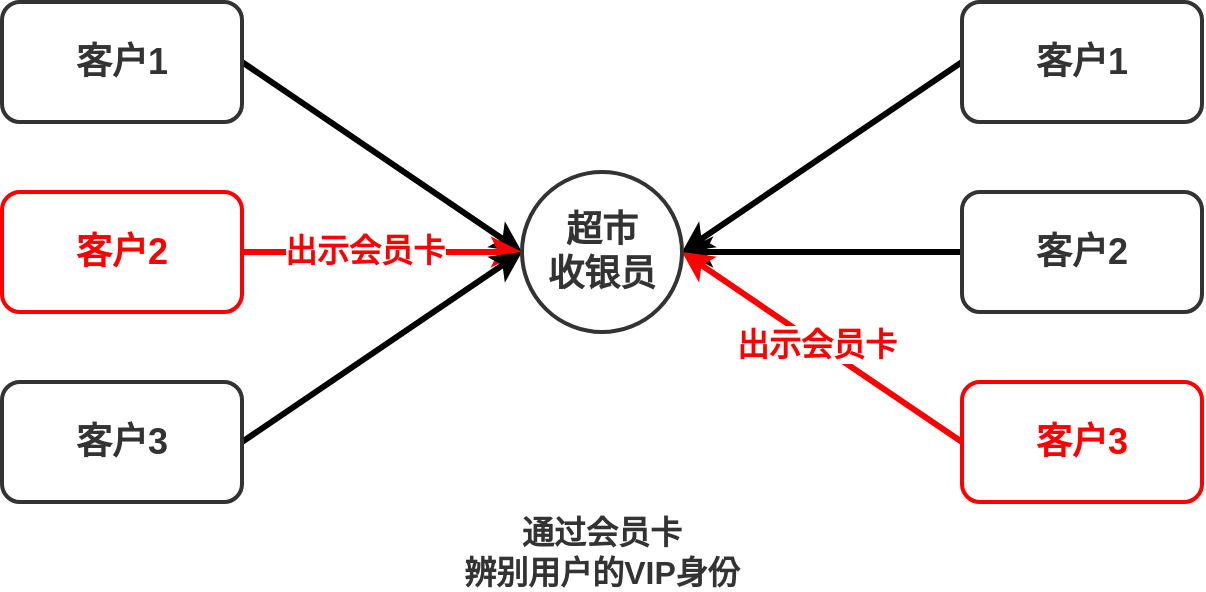<mxfile version="21.2.1" type="device">
  <diagram name="第 1 页" id="syCugjobdyrzji9kPTb7">
    <mxGraphModel dx="898" dy="579" grid="1" gridSize="10" guides="1" tooltips="1" connect="1" arrows="1" fold="1" page="1" pageScale="1" pageWidth="827" pageHeight="1169" math="0" shadow="0">
      <root>
        <mxCell id="0" />
        <mxCell id="1" parent="0" />
        <mxCell id="ZKAVJT-u_KZrbay16dLL-8" style="rounded=0;orthogonalLoop=1;jettySize=auto;html=1;exitX=1;exitY=0.5;exitDx=0;exitDy=0;entryX=0;entryY=0.5;entryDx=0;entryDy=0;strokeWidth=3;" parent="1" source="ZKAVJT-u_KZrbay16dLL-1" target="ZKAVJT-u_KZrbay16dLL-7" edge="1">
          <mxGeometry relative="1" as="geometry" />
        </mxCell>
        <mxCell id="ZKAVJT-u_KZrbay16dLL-1" value="&lt;b&gt;&lt;font color=&quot;#333333&quot; style=&quot;font-size: 18px;&quot;&gt;客户1&lt;/font&gt;&lt;/b&gt;" style="rounded=1;whiteSpace=wrap;html=1;strokeWidth=2;strokeColor=#333333;" parent="1" vertex="1">
          <mxGeometry x="200" y="200" width="120" height="60" as="geometry" />
        </mxCell>
        <mxCell id="ZKAVJT-u_KZrbay16dLL-9" style="edgeStyle=orthogonalEdgeStyle;rounded=0;orthogonalLoop=1;jettySize=auto;html=1;exitX=1;exitY=0.5;exitDx=0;exitDy=0;strokeWidth=3;strokeColor=#FF0000;" parent="1" source="ZKAVJT-u_KZrbay16dLL-2" edge="1">
          <mxGeometry relative="1" as="geometry">
            <mxPoint x="460" y="325" as="targetPoint" />
          </mxGeometry>
        </mxCell>
        <mxCell id="n6p81XY9Wlr8dNhEtsSk-1" value="&lt;b&gt;&lt;font color=&quot;#ff0000&quot; style=&quot;font-size: 16px;&quot;&gt;出示会员卡&lt;/font&gt;&lt;/b&gt;" style="edgeLabel;html=1;align=center;verticalAlign=middle;resizable=0;points=[];" vertex="1" connectable="0" parent="ZKAVJT-u_KZrbay16dLL-9">
          <mxGeometry x="-0.33" y="2" relative="1" as="geometry">
            <mxPoint x="14" y="1" as="offset" />
          </mxGeometry>
        </mxCell>
        <mxCell id="ZKAVJT-u_KZrbay16dLL-2" value="&lt;b&gt;&lt;font color=&quot;#ff0000&quot; style=&quot;font-size: 18px;&quot;&gt;客户2&lt;/font&gt;&lt;/b&gt;" style="rounded=1;whiteSpace=wrap;html=1;strokeWidth=2;strokeColor=#FF0000;" parent="1" vertex="1">
          <mxGeometry x="200" y="295" width="120" height="60" as="geometry" />
        </mxCell>
        <mxCell id="ZKAVJT-u_KZrbay16dLL-10" style="rounded=0;orthogonalLoop=1;jettySize=auto;html=1;exitX=1;exitY=0.5;exitDx=0;exitDy=0;entryX=0;entryY=0.5;entryDx=0;entryDy=0;strokeWidth=3;" parent="1" source="ZKAVJT-u_KZrbay16dLL-3" target="ZKAVJT-u_KZrbay16dLL-7" edge="1">
          <mxGeometry relative="1" as="geometry" />
        </mxCell>
        <mxCell id="ZKAVJT-u_KZrbay16dLL-3" value="&lt;b&gt;&lt;font color=&quot;#333333&quot; style=&quot;font-size: 18px;&quot;&gt;客户3&lt;/font&gt;&lt;/b&gt;" style="rounded=1;whiteSpace=wrap;html=1;strokeWidth=2;strokeColor=#333333;" parent="1" vertex="1">
          <mxGeometry x="200" y="390" width="120" height="60" as="geometry" />
        </mxCell>
        <mxCell id="ZKAVJT-u_KZrbay16dLL-11" style="rounded=0;orthogonalLoop=1;jettySize=auto;html=1;exitX=0;exitY=0.5;exitDx=0;exitDy=0;entryX=1;entryY=0.5;entryDx=0;entryDy=0;strokeWidth=3;" parent="1" source="ZKAVJT-u_KZrbay16dLL-4" target="ZKAVJT-u_KZrbay16dLL-7" edge="1">
          <mxGeometry relative="1" as="geometry" />
        </mxCell>
        <mxCell id="ZKAVJT-u_KZrbay16dLL-4" value="&lt;b&gt;&lt;font color=&quot;#333333&quot; style=&quot;font-size: 18px;&quot;&gt;客户1&lt;/font&gt;&lt;/b&gt;" style="rounded=1;whiteSpace=wrap;html=1;strokeWidth=2;strokeColor=#333333;" parent="1" vertex="1">
          <mxGeometry x="680" y="200" width="120" height="60" as="geometry" />
        </mxCell>
        <mxCell id="ZKAVJT-u_KZrbay16dLL-12" style="edgeStyle=orthogonalEdgeStyle;rounded=0;orthogonalLoop=1;jettySize=auto;html=1;exitX=0;exitY=0.5;exitDx=0;exitDy=0;strokeWidth=3;entryX=1;entryY=0.5;entryDx=0;entryDy=0;" parent="1" source="ZKAVJT-u_KZrbay16dLL-5" target="ZKAVJT-u_KZrbay16dLL-7" edge="1">
          <mxGeometry relative="1" as="geometry">
            <mxPoint x="540" y="325" as="targetPoint" />
          </mxGeometry>
        </mxCell>
        <mxCell id="ZKAVJT-u_KZrbay16dLL-5" value="&lt;b&gt;&lt;font color=&quot;#333333&quot; style=&quot;font-size: 18px;&quot;&gt;客户2&lt;/font&gt;&lt;/b&gt;" style="rounded=1;whiteSpace=wrap;html=1;strokeWidth=2;strokeColor=#333333;" parent="1" vertex="1">
          <mxGeometry x="680" y="295" width="120" height="60" as="geometry" />
        </mxCell>
        <mxCell id="ZKAVJT-u_KZrbay16dLL-13" style="rounded=0;orthogonalLoop=1;jettySize=auto;html=1;exitX=0;exitY=0.5;exitDx=0;exitDy=0;entryX=1;entryY=0.5;entryDx=0;entryDy=0;strokeWidth=3;strokeColor=#FF0000;" parent="1" source="ZKAVJT-u_KZrbay16dLL-6" target="ZKAVJT-u_KZrbay16dLL-7" edge="1">
          <mxGeometry relative="1" as="geometry">
            <mxPoint x="550" y="330" as="targetPoint" />
          </mxGeometry>
        </mxCell>
        <mxCell id="n6p81XY9Wlr8dNhEtsSk-2" value="&lt;font size=&quot;1&quot; color=&quot;#ff0000&quot;&gt;&lt;b style=&quot;font-size: 16px;&quot;&gt;出示会员卡&lt;/b&gt;&lt;/font&gt;" style="edgeLabel;html=1;align=center;verticalAlign=middle;resizable=0;points=[];" vertex="1" connectable="0" parent="ZKAVJT-u_KZrbay16dLL-13">
          <mxGeometry x="0.226" relative="1" as="geometry">
            <mxPoint x="12" y="9" as="offset" />
          </mxGeometry>
        </mxCell>
        <mxCell id="ZKAVJT-u_KZrbay16dLL-6" value="&lt;b&gt;&lt;font color=&quot;#ff0000&quot; style=&quot;font-size: 18px;&quot;&gt;客户3&lt;/font&gt;&lt;/b&gt;" style="rounded=1;whiteSpace=wrap;html=1;strokeWidth=2;strokeColor=#FF0000;" parent="1" vertex="1">
          <mxGeometry x="680" y="390" width="120" height="60" as="geometry" />
        </mxCell>
        <mxCell id="ZKAVJT-u_KZrbay16dLL-7" value="&lt;font color=&quot;#333333&quot; style=&quot;font-size: 18px;&quot;&gt;&lt;b&gt;超市&lt;br&gt;收银员&lt;/b&gt;&lt;/font&gt;" style="ellipse;whiteSpace=wrap;html=1;aspect=fixed;strokeWidth=2;strokeColor=#333333;" parent="1" vertex="1">
          <mxGeometry x="460" y="285" width="80" height="80" as="geometry" />
        </mxCell>
        <mxCell id="ZKAVJT-u_KZrbay16dLL-14" value="&lt;b&gt;&lt;font color=&quot;#333333&quot; style=&quot;font-size: 16px;&quot;&gt;通过会员卡&lt;br&gt;辨别用户的VIP身份&lt;br&gt;&lt;/font&gt;&lt;/b&gt;" style="text;html=1;strokeColor=none;fillColor=none;align=center;verticalAlign=middle;whiteSpace=wrap;rounded=0;" parent="1" vertex="1">
          <mxGeometry x="310" y="460" width="380" height="30" as="geometry" />
        </mxCell>
      </root>
    </mxGraphModel>
  </diagram>
</mxfile>
